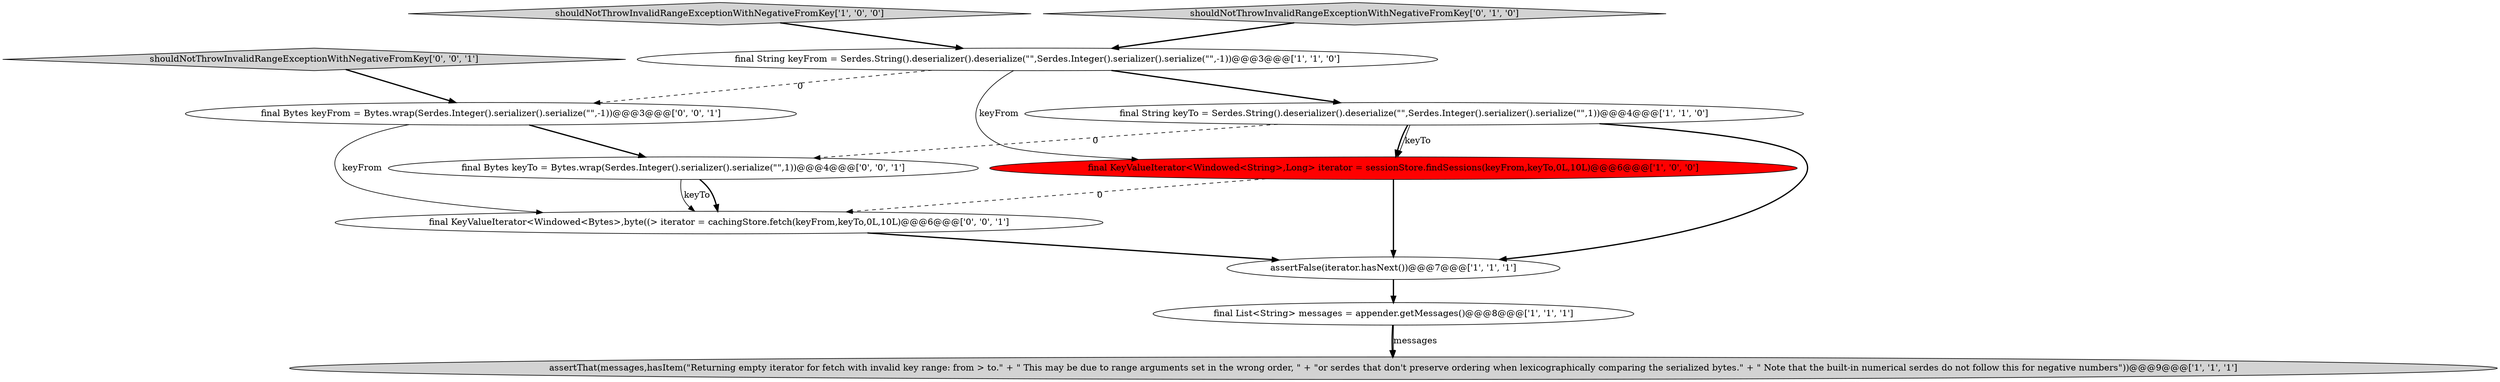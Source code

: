 digraph {
6 [style = filled, label = "final List<String> messages = appender.getMessages()@@@8@@@['1', '1', '1']", fillcolor = white, shape = ellipse image = "AAA0AAABBB1BBB"];
11 [style = filled, label = "final Bytes keyFrom = Bytes.wrap(Serdes.Integer().serializer().serialize(\"\",-1))@@@3@@@['0', '0', '1']", fillcolor = white, shape = ellipse image = "AAA0AAABBB3BBB"];
2 [style = filled, label = "final String keyTo = Serdes.String().deserializer().deserialize(\"\",Serdes.Integer().serializer().serialize(\"\",1))@@@4@@@['1', '1', '0']", fillcolor = white, shape = ellipse image = "AAA0AAABBB1BBB"];
4 [style = filled, label = "final String keyFrom = Serdes.String().deserializer().deserialize(\"\",Serdes.Integer().serializer().serialize(\"\",-1))@@@3@@@['1', '1', '0']", fillcolor = white, shape = ellipse image = "AAA0AAABBB1BBB"];
1 [style = filled, label = "assertThat(messages,hasItem(\"Returning empty iterator for fetch with invalid key range: from > to.\" + \" This may be due to range arguments set in the wrong order, \" + \"or serdes that don't preserve ordering when lexicographically comparing the serialized bytes.\" + \" Note that the built-in numerical serdes do not follow this for negative numbers\"))@@@9@@@['1', '1', '1']", fillcolor = lightgray, shape = ellipse image = "AAA0AAABBB1BBB"];
3 [style = filled, label = "final KeyValueIterator<Windowed<String>,Long> iterator = sessionStore.findSessions(keyFrom,keyTo,0L,10L)@@@6@@@['1', '0', '0']", fillcolor = red, shape = ellipse image = "AAA1AAABBB1BBB"];
5 [style = filled, label = "shouldNotThrowInvalidRangeExceptionWithNegativeFromKey['1', '0', '0']", fillcolor = lightgray, shape = diamond image = "AAA0AAABBB1BBB"];
9 [style = filled, label = "final KeyValueIterator<Windowed<Bytes>,byte((> iterator = cachingStore.fetch(keyFrom,keyTo,0L,10L)@@@6@@@['0', '0', '1']", fillcolor = white, shape = ellipse image = "AAA0AAABBB3BBB"];
7 [style = filled, label = "shouldNotThrowInvalidRangeExceptionWithNegativeFromKey['0', '1', '0']", fillcolor = lightgray, shape = diamond image = "AAA0AAABBB2BBB"];
8 [style = filled, label = "final Bytes keyTo = Bytes.wrap(Serdes.Integer().serializer().serialize(\"\",1))@@@4@@@['0', '0', '1']", fillcolor = white, shape = ellipse image = "AAA0AAABBB3BBB"];
0 [style = filled, label = "assertFalse(iterator.hasNext())@@@7@@@['1', '1', '1']", fillcolor = white, shape = ellipse image = "AAA0AAABBB1BBB"];
10 [style = filled, label = "shouldNotThrowInvalidRangeExceptionWithNegativeFromKey['0', '0', '1']", fillcolor = lightgray, shape = diamond image = "AAA0AAABBB3BBB"];
6->1 [style = bold, label=""];
11->8 [style = bold, label=""];
6->1 [style = solid, label="messages"];
5->4 [style = bold, label=""];
2->0 [style = bold, label=""];
4->2 [style = bold, label=""];
7->4 [style = bold, label=""];
9->0 [style = bold, label=""];
4->3 [style = solid, label="keyFrom"];
4->11 [style = dashed, label="0"];
8->9 [style = solid, label="keyTo"];
11->9 [style = solid, label="keyFrom"];
3->9 [style = dashed, label="0"];
0->6 [style = bold, label=""];
2->8 [style = dashed, label="0"];
3->0 [style = bold, label=""];
2->3 [style = bold, label=""];
2->3 [style = solid, label="keyTo"];
8->9 [style = bold, label=""];
10->11 [style = bold, label=""];
}
